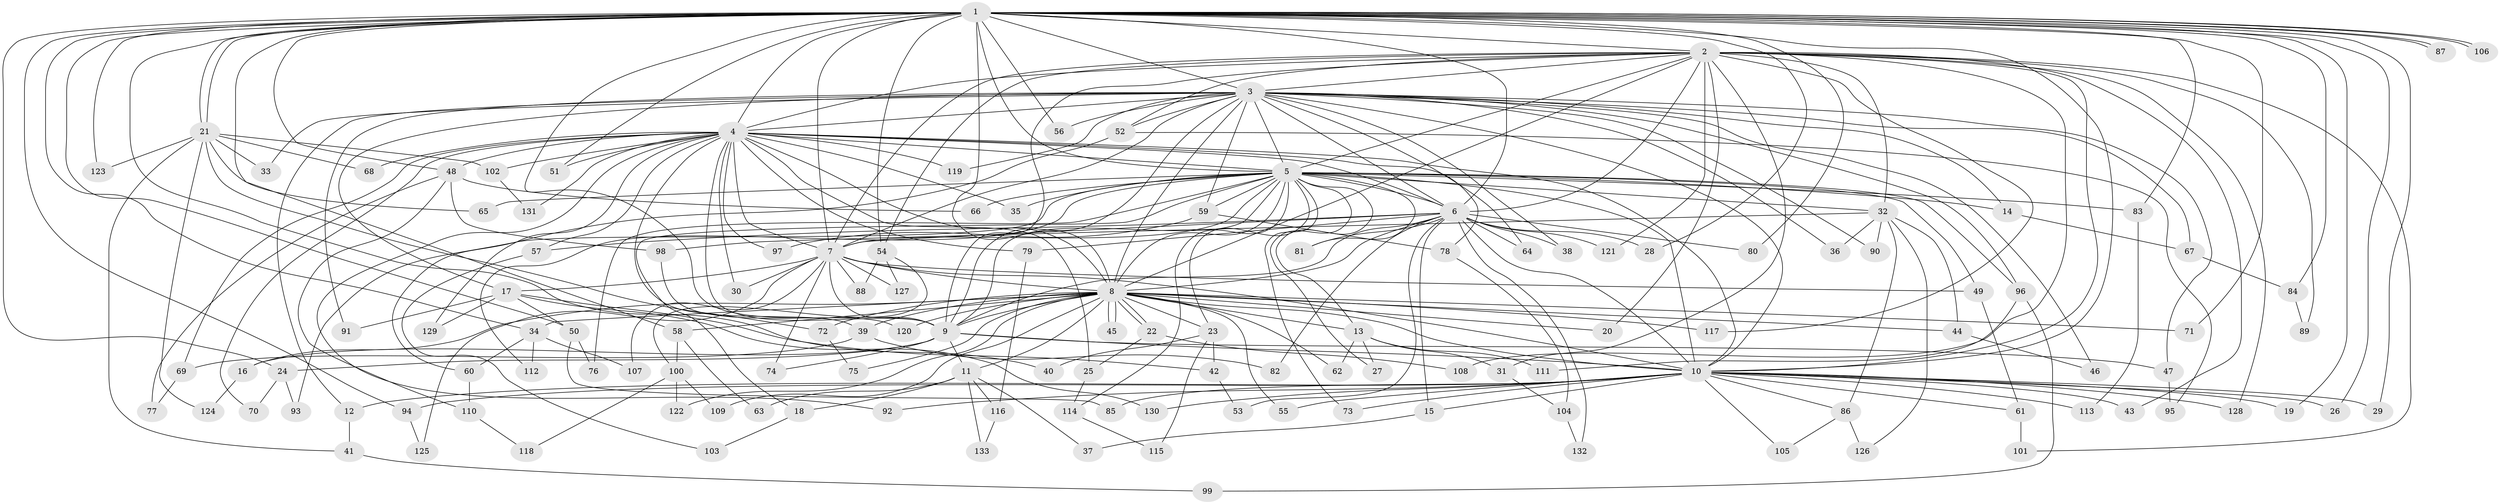 // Generated by graph-tools (version 1.1) at 2025/34/03/09/25 02:34:46]
// undirected, 133 vertices, 291 edges
graph export_dot {
graph [start="1"]
  node [color=gray90,style=filled];
  1;
  2;
  3;
  4;
  5;
  6;
  7;
  8;
  9;
  10;
  11;
  12;
  13;
  14;
  15;
  16;
  17;
  18;
  19;
  20;
  21;
  22;
  23;
  24;
  25;
  26;
  27;
  28;
  29;
  30;
  31;
  32;
  33;
  34;
  35;
  36;
  37;
  38;
  39;
  40;
  41;
  42;
  43;
  44;
  45;
  46;
  47;
  48;
  49;
  50;
  51;
  52;
  53;
  54;
  55;
  56;
  57;
  58;
  59;
  60;
  61;
  62;
  63;
  64;
  65;
  66;
  67;
  68;
  69;
  70;
  71;
  72;
  73;
  74;
  75;
  76;
  77;
  78;
  79;
  80;
  81;
  82;
  83;
  84;
  85;
  86;
  87;
  88;
  89;
  90;
  91;
  92;
  93;
  94;
  95;
  96;
  97;
  98;
  99;
  100;
  101;
  102;
  103;
  104;
  105;
  106;
  107;
  108;
  109;
  110;
  111;
  112;
  113;
  114;
  115;
  116;
  117;
  118;
  119;
  120;
  121;
  122;
  123;
  124;
  125;
  126;
  127;
  128;
  129;
  130;
  131;
  132;
  133;
  1 -- 2;
  1 -- 3;
  1 -- 4;
  1 -- 5;
  1 -- 6;
  1 -- 7;
  1 -- 8;
  1 -- 9;
  1 -- 10;
  1 -- 19;
  1 -- 21;
  1 -- 21;
  1 -- 24;
  1 -- 26;
  1 -- 28;
  1 -- 29;
  1 -- 34;
  1 -- 40;
  1 -- 48;
  1 -- 50;
  1 -- 51;
  1 -- 54;
  1 -- 56;
  1 -- 58;
  1 -- 71;
  1 -- 80;
  1 -- 83;
  1 -- 84;
  1 -- 87;
  1 -- 87;
  1 -- 94;
  1 -- 106;
  1 -- 106;
  1 -- 123;
  2 -- 3;
  2 -- 4;
  2 -- 5;
  2 -- 6;
  2 -- 7;
  2 -- 8;
  2 -- 9;
  2 -- 10;
  2 -- 20;
  2 -- 31;
  2 -- 32;
  2 -- 43;
  2 -- 52;
  2 -- 54;
  2 -- 89;
  2 -- 101;
  2 -- 108;
  2 -- 117;
  2 -- 121;
  2 -- 128;
  3 -- 4;
  3 -- 5;
  3 -- 6;
  3 -- 7;
  3 -- 8;
  3 -- 9;
  3 -- 10;
  3 -- 12;
  3 -- 14;
  3 -- 17;
  3 -- 33;
  3 -- 36;
  3 -- 38;
  3 -- 46;
  3 -- 47;
  3 -- 52;
  3 -- 56;
  3 -- 59;
  3 -- 64;
  3 -- 67;
  3 -- 90;
  3 -- 91;
  3 -- 96;
  3 -- 119;
  4 -- 5;
  4 -- 6;
  4 -- 7;
  4 -- 8;
  4 -- 9;
  4 -- 10;
  4 -- 25;
  4 -- 30;
  4 -- 35;
  4 -- 39;
  4 -- 48;
  4 -- 51;
  4 -- 57;
  4 -- 68;
  4 -- 69;
  4 -- 70;
  4 -- 78;
  4 -- 79;
  4 -- 92;
  4 -- 97;
  4 -- 102;
  4 -- 119;
  4 -- 129;
  4 -- 131;
  5 -- 6;
  5 -- 7;
  5 -- 8;
  5 -- 9;
  5 -- 10;
  5 -- 13;
  5 -- 14;
  5 -- 18;
  5 -- 23;
  5 -- 27;
  5 -- 32;
  5 -- 35;
  5 -- 49;
  5 -- 59;
  5 -- 65;
  5 -- 66;
  5 -- 73;
  5 -- 76;
  5 -- 81;
  5 -- 83;
  5 -- 93;
  5 -- 96;
  5 -- 112;
  5 -- 114;
  6 -- 7;
  6 -- 8;
  6 -- 9;
  6 -- 10;
  6 -- 15;
  6 -- 28;
  6 -- 38;
  6 -- 53;
  6 -- 57;
  6 -- 64;
  6 -- 79;
  6 -- 80;
  6 -- 81;
  6 -- 82;
  6 -- 121;
  6 -- 132;
  7 -- 8;
  7 -- 9;
  7 -- 10;
  7 -- 17;
  7 -- 30;
  7 -- 49;
  7 -- 74;
  7 -- 88;
  7 -- 107;
  7 -- 125;
  7 -- 127;
  8 -- 9;
  8 -- 10;
  8 -- 11;
  8 -- 13;
  8 -- 16;
  8 -- 20;
  8 -- 22;
  8 -- 22;
  8 -- 23;
  8 -- 34;
  8 -- 39;
  8 -- 44;
  8 -- 45;
  8 -- 45;
  8 -- 55;
  8 -- 58;
  8 -- 62;
  8 -- 71;
  8 -- 72;
  8 -- 75;
  8 -- 109;
  8 -- 117;
  8 -- 120;
  8 -- 122;
  9 -- 10;
  9 -- 11;
  9 -- 16;
  9 -- 24;
  9 -- 47;
  9 -- 74;
  10 -- 12;
  10 -- 15;
  10 -- 19;
  10 -- 26;
  10 -- 29;
  10 -- 43;
  10 -- 55;
  10 -- 61;
  10 -- 73;
  10 -- 85;
  10 -- 86;
  10 -- 92;
  10 -- 94;
  10 -- 105;
  10 -- 113;
  10 -- 128;
  10 -- 130;
  11 -- 18;
  11 -- 37;
  11 -- 63;
  11 -- 116;
  11 -- 133;
  12 -- 41;
  13 -- 27;
  13 -- 31;
  13 -- 62;
  13 -- 111;
  14 -- 67;
  15 -- 37;
  16 -- 124;
  17 -- 42;
  17 -- 50;
  17 -- 91;
  17 -- 129;
  17 -- 130;
  18 -- 103;
  21 -- 33;
  21 -- 41;
  21 -- 65;
  21 -- 68;
  21 -- 72;
  21 -- 102;
  21 -- 123;
  21 -- 124;
  22 -- 25;
  22 -- 108;
  23 -- 40;
  23 -- 42;
  23 -- 115;
  24 -- 70;
  24 -- 93;
  25 -- 114;
  31 -- 104;
  32 -- 36;
  32 -- 44;
  32 -- 86;
  32 -- 90;
  32 -- 98;
  32 -- 126;
  34 -- 60;
  34 -- 107;
  34 -- 112;
  39 -- 69;
  39 -- 82;
  41 -- 99;
  42 -- 53;
  44 -- 46;
  47 -- 95;
  48 -- 66;
  48 -- 77;
  48 -- 98;
  48 -- 110;
  49 -- 61;
  50 -- 76;
  50 -- 85;
  52 -- 60;
  52 -- 95;
  54 -- 88;
  54 -- 100;
  54 -- 127;
  57 -- 103;
  58 -- 63;
  58 -- 100;
  59 -- 78;
  59 -- 97;
  60 -- 110;
  61 -- 101;
  67 -- 84;
  69 -- 77;
  72 -- 75;
  78 -- 104;
  79 -- 116;
  83 -- 113;
  84 -- 89;
  86 -- 105;
  86 -- 126;
  94 -- 125;
  96 -- 99;
  96 -- 111;
  98 -- 120;
  100 -- 109;
  100 -- 118;
  100 -- 122;
  102 -- 131;
  104 -- 132;
  110 -- 118;
  114 -- 115;
  116 -- 133;
}

